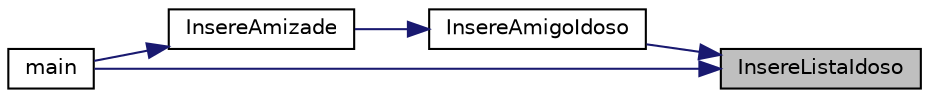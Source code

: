 digraph "InsereListaIdoso"
{
 // LATEX_PDF_SIZE
  edge [fontname="Helvetica",fontsize="10",labelfontname="Helvetica",labelfontsize="10"];
  node [fontname="Helvetica",fontsize="10",shape=record];
  rankdir="RL";
  Node1 [label="InsereListaIdoso",height=0.2,width=0.4,color="black", fillcolor="grey75", style="filled", fontcolor="black",tooltip="Insere o Idoso ao final da lista de idosos acessada."];
  Node1 -> Node2 [dir="back",color="midnightblue",fontsize="10",style="solid"];
  Node2 [label="InsereAmigoIdoso",height=0.2,width=0.4,color="black", fillcolor="white", style="filled",URL="$idoso_8h.html#adead1c28f1b19683b8958019426a8aa2",tooltip="Insere um novo idoso a lista de amizades do Idoso acessado."];
  Node2 -> Node3 [dir="back",color="midnightblue",fontsize="10",style="solid"];
  Node3 [label="InsereAmizade",height=0.2,width=0.4,color="black", fillcolor="white", style="filled",URL="$lista_idoso_8h.html#a426b6b2ccb10e43ecff84f9a744c1c5c",tooltip="Cria o um laco de amizade, inserindo o amigo na lista de amigos um do outro Como amizades sao recipro..."];
  Node3 -> Node4 [dir="back",color="midnightblue",fontsize="10",style="solid"];
  Node4 [label="main",height=0.2,width=0.4,color="black", fillcolor="white", style="filled",URL="$cliente_8c.html#a0ddf1224851353fc92bfbff6f499fa97",tooltip=" "];
  Node1 -> Node4 [dir="back",color="midnightblue",fontsize="10",style="solid"];
}
